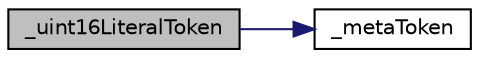 digraph "_uint16LiteralToken"
{
 // LATEX_PDF_SIZE
  edge [fontname="Helvetica",fontsize="10",labelfontname="Helvetica",labelfontsize="10"];
  node [fontname="Helvetica",fontsize="10",shape=record];
  rankdir="LR";
  Node1 [label="_uint16LiteralToken",height=0.2,width=0.4,color="black", fillcolor="grey75", style="filled", fontcolor="black",tooltip="Create an uint16 literal token which has an uint16 value, a uint16 literal token type,..."];
  Node1 -> Node2 [color="midnightblue",fontsize="10",style="solid",fontname="Helvetica"];
  Node2 [label="_metaToken",height=0.2,width=0.4,color="black", fillcolor="white", style="filled",URL="$db/d58/group__TOKEN.html#ga9c13cec7fe6ab58b2e7d22772a7c2305",tooltip="Create a meta token which has no value yet, but has a specified storage, type, and location of the to..."];
}
